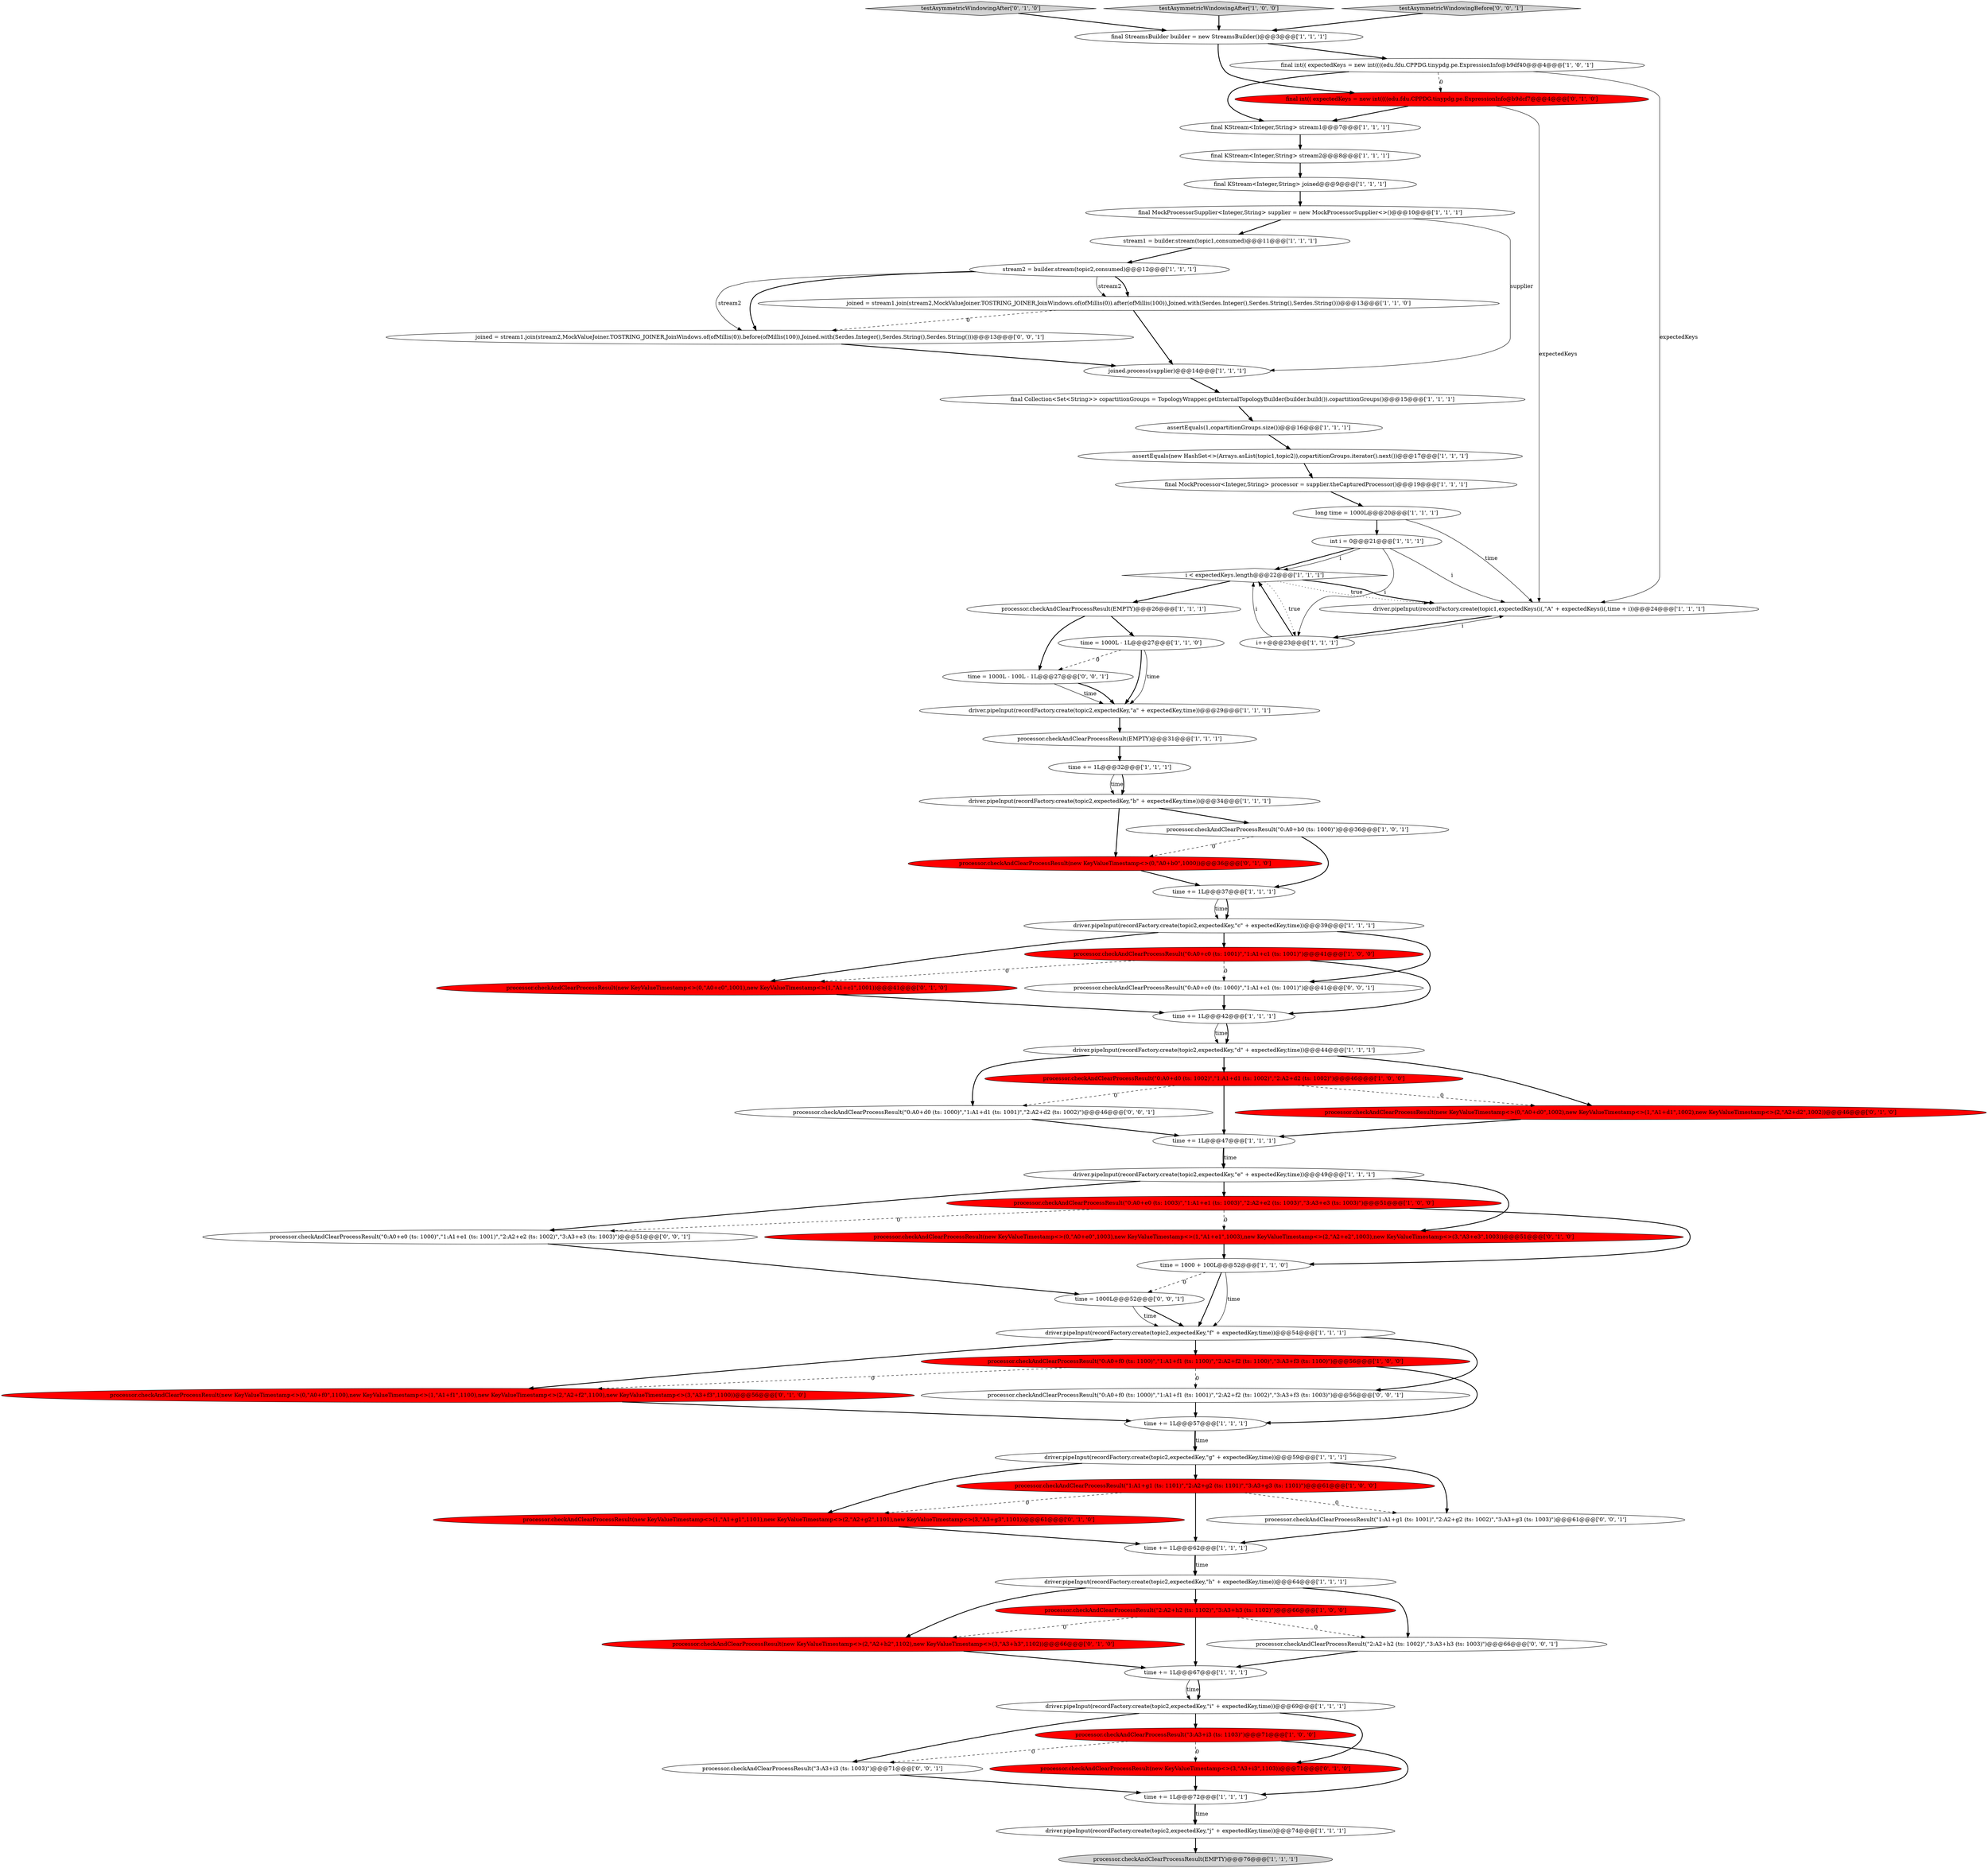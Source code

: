 digraph {
1 [style = filled, label = "final MockProcessor<Integer,String> processor = supplier.theCapturedProcessor()@@@19@@@['1', '1', '1']", fillcolor = white, shape = ellipse image = "AAA0AAABBB1BBB"];
42 [style = filled, label = "processor.checkAndClearProcessResult(\"0:A0+e0 (ts: 1003)\",\"1:A1+e1 (ts: 1003)\",\"2:A2+e2 (ts: 1003)\",\"3:A3+e3 (ts: 1003)\")@@@51@@@['1', '0', '0']", fillcolor = red, shape = ellipse image = "AAA1AAABBB1BBB"];
71 [style = filled, label = "processor.checkAndClearProcessResult(\"0:A0+d0 (ts: 1000)\",\"1:A1+d1 (ts: 1001)\",\"2:A2+d2 (ts: 1002)\")@@@46@@@['0', '0', '1']", fillcolor = white, shape = ellipse image = "AAA0AAABBB3BBB"];
52 [style = filled, label = "processor.checkAndClearProcessResult(new KeyValueTimestamp<>(0,\"A0+d0\",1002),new KeyValueTimestamp<>(1,\"A1+d1\",1002),new KeyValueTimestamp<>(2,\"A2+d2\",1002))@@@46@@@['0', '1', '0']", fillcolor = red, shape = ellipse image = "AAA1AAABBB2BBB"];
23 [style = filled, label = "time += 1L@@@42@@@['1', '1', '1']", fillcolor = white, shape = ellipse image = "AAA0AAABBB1BBB"];
44 [style = filled, label = "final Collection<Set<String>> copartitionGroups = TopologyWrapper.getInternalTopologyBuilder(builder.build()).copartitionGroups()@@@15@@@['1', '1', '1']", fillcolor = white, shape = ellipse image = "AAA0AAABBB1BBB"];
48 [style = filled, label = "joined = stream1.join(stream2,MockValueJoiner.TOSTRING_JOINER,JoinWindows.of(ofMillis(0)).after(ofMillis(100)),Joined.with(Serdes.Integer(),Serdes.String(),Serdes.String()))@@@13@@@['1', '1', '0']", fillcolor = white, shape = ellipse image = "AAA0AAABBB1BBB"];
68 [style = filled, label = "joined = stream1.join(stream2,MockValueJoiner.TOSTRING_JOINER,JoinWindows.of(ofMillis(0)).before(ofMillis(100)),Joined.with(Serdes.Integer(),Serdes.String(),Serdes.String()))@@@13@@@['0', '0', '1']", fillcolor = white, shape = ellipse image = "AAA0AAABBB3BBB"];
70 [style = filled, label = "processor.checkAndClearProcessResult(\"2:A2+h2 (ts: 1002)\",\"3:A3+h3 (ts: 1003)\")@@@66@@@['0', '0', '1']", fillcolor = white, shape = ellipse image = "AAA0AAABBB3BBB"];
40 [style = filled, label = "driver.pipeInput(recordFactory.create(topic2,expectedKey,\"c\" + expectedKey,time))@@@39@@@['1', '1', '1']", fillcolor = white, shape = ellipse image = "AAA0AAABBB1BBB"];
10 [style = filled, label = "time += 1L@@@67@@@['1', '1', '1']", fillcolor = white, shape = ellipse image = "AAA0AAABBB1BBB"];
37 [style = filled, label = "time += 1L@@@32@@@['1', '1', '1']", fillcolor = white, shape = ellipse image = "AAA0AAABBB1BBB"];
53 [style = filled, label = "testAsymmetricWindowingAfter['0', '1', '0']", fillcolor = lightgray, shape = diamond image = "AAA0AAABBB2BBB"];
64 [style = filled, label = "time = 1000L - 100L - 1L@@@27@@@['0', '0', '1']", fillcolor = white, shape = ellipse image = "AAA0AAABBB3BBB"];
15 [style = filled, label = "driver.pipeInput(recordFactory.create(topic2,expectedKey,\"f\" + expectedKey,time))@@@54@@@['1', '1', '1']", fillcolor = white, shape = ellipse image = "AAA0AAABBB1BBB"];
43 [style = filled, label = "int i = 0@@@21@@@['1', '1', '1']", fillcolor = white, shape = ellipse image = "AAA0AAABBB1BBB"];
50 [style = filled, label = "time = 1000 + 100L@@@52@@@['1', '1', '0']", fillcolor = white, shape = ellipse image = "AAA0AAABBB1BBB"];
69 [style = filled, label = "time = 1000L@@@52@@@['0', '0', '1']", fillcolor = white, shape = ellipse image = "AAA0AAABBB3BBB"];
11 [style = filled, label = "time += 1L@@@47@@@['1', '1', '1']", fillcolor = white, shape = ellipse image = "AAA0AAABBB1BBB"];
8 [style = filled, label = "final int(( expectedKeys = new int((((edu.fdu.CPPDG.tinypdg.pe.ExpressionInfo@b9df40@@@4@@@['1', '0', '1']", fillcolor = white, shape = ellipse image = "AAA0AAABBB1BBB"];
35 [style = filled, label = "driver.pipeInput(recordFactory.create(topic2,expectedKey,\"b\" + expectedKey,time))@@@34@@@['1', '1', '1']", fillcolor = white, shape = ellipse image = "AAA0AAABBB1BBB"];
56 [style = filled, label = "final int(( expectedKeys = new int((((edu.fdu.CPPDG.tinypdg.pe.ExpressionInfo@b9dcf7@@@4@@@['0', '1', '0']", fillcolor = red, shape = ellipse image = "AAA1AAABBB2BBB"];
5 [style = filled, label = "processor.checkAndClearProcessResult(\"1:A1+g1 (ts: 1101)\",\"2:A2+g2 (ts: 1101)\",\"3:A3+g3 (ts: 1101)\")@@@61@@@['1', '0', '0']", fillcolor = red, shape = ellipse image = "AAA1AAABBB1BBB"];
47 [style = filled, label = "processor.checkAndClearProcessResult(EMPTY)@@@76@@@['1', '1', '1']", fillcolor = lightgray, shape = ellipse image = "AAA0AAABBB1BBB"];
26 [style = filled, label = "driver.pipeInput(recordFactory.create(topic2,expectedKey,\"j\" + expectedKey,time))@@@74@@@['1', '1', '1']", fillcolor = white, shape = ellipse image = "AAA0AAABBB1BBB"];
36 [style = filled, label = "assertEquals(1,copartitionGroups.size())@@@16@@@['1', '1', '1']", fillcolor = white, shape = ellipse image = "AAA0AAABBB1BBB"];
29 [style = filled, label = "processor.checkAndClearProcessResult(\"0:A0+d0 (ts: 1002)\",\"1:A1+d1 (ts: 1002)\",\"2:A2+d2 (ts: 1002)\")@@@46@@@['1', '0', '0']", fillcolor = red, shape = ellipse image = "AAA1AAABBB1BBB"];
59 [style = filled, label = "processor.checkAndClearProcessResult(new KeyValueTimestamp<>(0,\"A0+b0\",1000))@@@36@@@['0', '1', '0']", fillcolor = red, shape = ellipse image = "AAA1AAABBB2BBB"];
31 [style = filled, label = "processor.checkAndClearProcessResult(EMPTY)@@@31@@@['1', '1', '1']", fillcolor = white, shape = ellipse image = "AAA0AAABBB1BBB"];
24 [style = filled, label = "driver.pipeInput(recordFactory.create(topic2,expectedKey,\"e\" + expectedKey,time))@@@49@@@['1', '1', '1']", fillcolor = white, shape = ellipse image = "AAA0AAABBB1BBB"];
58 [style = filled, label = "processor.checkAndClearProcessResult(new KeyValueTimestamp<>(0,\"A0+f0\",1100),new KeyValueTimestamp<>(1,\"A1+f1\",1100),new KeyValueTimestamp<>(2,\"A2+f2\",1100),new KeyValueTimestamp<>(3,\"A3+f3\",1100))@@@56@@@['0', '1', '0']", fillcolor = red, shape = ellipse image = "AAA1AAABBB2BBB"];
12 [style = filled, label = "time = 1000L - 1L@@@27@@@['1', '1', '0']", fillcolor = white, shape = ellipse image = "AAA0AAABBB1BBB"];
54 [style = filled, label = "processor.checkAndClearProcessResult(new KeyValueTimestamp<>(0,\"A0+c0\",1001),new KeyValueTimestamp<>(1,\"A1+c1\",1001))@@@41@@@['0', '1', '0']", fillcolor = red, shape = ellipse image = "AAA1AAABBB2BBB"];
63 [style = filled, label = "processor.checkAndClearProcessResult(\"1:A1+g1 (ts: 1001)\",\"2:A2+g2 (ts: 1002)\",\"3:A3+g3 (ts: 1003)\")@@@61@@@['0', '0', '1']", fillcolor = white, shape = ellipse image = "AAA0AAABBB3BBB"];
18 [style = filled, label = "driver.pipeInput(recordFactory.create(topic2,expectedKey,\"d\" + expectedKey,time))@@@44@@@['1', '1', '1']", fillcolor = white, shape = ellipse image = "AAA0AAABBB1BBB"];
67 [style = filled, label = "processor.checkAndClearProcessResult(\"0:A0+e0 (ts: 1000)\",\"1:A1+e1 (ts: 1001)\",\"2:A2+e2 (ts: 1002)\",\"3:A3+e3 (ts: 1003)\")@@@51@@@['0', '0', '1']", fillcolor = white, shape = ellipse image = "AAA0AAABBB3BBB"];
30 [style = filled, label = "final StreamsBuilder builder = new StreamsBuilder()@@@3@@@['1', '1', '1']", fillcolor = white, shape = ellipse image = "AAA0AAABBB1BBB"];
46 [style = filled, label = "joined.process(supplier)@@@14@@@['1', '1', '1']", fillcolor = white, shape = ellipse image = "AAA0AAABBB1BBB"];
57 [style = filled, label = "processor.checkAndClearProcessResult(new KeyValueTimestamp<>(0,\"A0+e0\",1003),new KeyValueTimestamp<>(1,\"A1+e1\",1003),new KeyValueTimestamp<>(2,\"A2+e2\",1003),new KeyValueTimestamp<>(3,\"A3+e3\",1003))@@@51@@@['0', '1', '0']", fillcolor = red, shape = ellipse image = "AAA1AAABBB2BBB"];
61 [style = filled, label = "processor.checkAndClearProcessResult(\"3:A3+i3 (ts: 1003)\")@@@71@@@['0', '0', '1']", fillcolor = white, shape = ellipse image = "AAA0AAABBB3BBB"];
14 [style = filled, label = "long time = 1000L@@@20@@@['1', '1', '1']", fillcolor = white, shape = ellipse image = "AAA0AAABBB1BBB"];
17 [style = filled, label = "driver.pipeInput(recordFactory.create(topic2,expectedKey,\"a\" + expectedKey,time))@@@29@@@['1', '1', '1']", fillcolor = white, shape = ellipse image = "AAA0AAABBB1BBB"];
62 [style = filled, label = "processor.checkAndClearProcessResult(\"0:A0+c0 (ts: 1000)\",\"1:A1+c1 (ts: 1001)\")@@@41@@@['0', '0', '1']", fillcolor = white, shape = ellipse image = "AAA0AAABBB3BBB"];
13 [style = filled, label = "processor.checkAndClearProcessResult(\"0:A0+c0 (ts: 1001)\",\"1:A1+c1 (ts: 1001)\")@@@41@@@['1', '0', '0']", fillcolor = red, shape = ellipse image = "AAA1AAABBB1BBB"];
41 [style = filled, label = "processor.checkAndClearProcessResult(\"0:A0+b0 (ts: 1000)\")@@@36@@@['1', '0', '1']", fillcolor = white, shape = ellipse image = "AAA0AAABBB1BBB"];
66 [style = filled, label = "processor.checkAndClearProcessResult(\"0:A0+f0 (ts: 1000)\",\"1:A1+f1 (ts: 1001)\",\"2:A2+f2 (ts: 1002)\",\"3:A3+f3 (ts: 1003)\")@@@56@@@['0', '0', '1']", fillcolor = white, shape = ellipse image = "AAA0AAABBB3BBB"];
22 [style = filled, label = "processor.checkAndClearProcessResult(EMPTY)@@@26@@@['1', '1', '1']", fillcolor = white, shape = ellipse image = "AAA0AAABBB1BBB"];
32 [style = filled, label = "stream1 = builder.stream(topic1,consumed)@@@11@@@['1', '1', '1']", fillcolor = white, shape = ellipse image = "AAA0AAABBB1BBB"];
20 [style = filled, label = "driver.pipeInput(recordFactory.create(topic2,expectedKey,\"g\" + expectedKey,time))@@@59@@@['1', '1', '1']", fillcolor = white, shape = ellipse image = "AAA0AAABBB1BBB"];
39 [style = filled, label = "processor.checkAndClearProcessResult(\"2:A2+h2 (ts: 1102)\",\"3:A3+h3 (ts: 1102)\")@@@66@@@['1', '0', '0']", fillcolor = red, shape = ellipse image = "AAA1AAABBB1BBB"];
9 [style = filled, label = "time += 1L@@@72@@@['1', '1', '1']", fillcolor = white, shape = ellipse image = "AAA0AAABBB1BBB"];
49 [style = filled, label = "testAsymmetricWindowingAfter['1', '0', '0']", fillcolor = lightgray, shape = diamond image = "AAA0AAABBB1BBB"];
45 [style = filled, label = "i < expectedKeys.length@@@22@@@['1', '1', '1']", fillcolor = white, shape = diamond image = "AAA0AAABBB1BBB"];
4 [style = filled, label = "driver.pipeInput(recordFactory.create(topic1,expectedKeys(i(,\"A\" + expectedKeys(i(,time + i))@@@24@@@['1', '1', '1']", fillcolor = white, shape = ellipse image = "AAA0AAABBB1BBB"];
51 [style = filled, label = "processor.checkAndClearProcessResult(new KeyValueTimestamp<>(2,\"A2+h2\",1102),new KeyValueTimestamp<>(3,\"A3+h3\",1102))@@@66@@@['0', '1', '0']", fillcolor = red, shape = ellipse image = "AAA1AAABBB2BBB"];
2 [style = filled, label = "i++@@@23@@@['1', '1', '1']", fillcolor = white, shape = ellipse image = "AAA0AAABBB1BBB"];
55 [style = filled, label = "processor.checkAndClearProcessResult(new KeyValueTimestamp<>(3,\"A3+i3\",1103))@@@71@@@['0', '1', '0']", fillcolor = red, shape = ellipse image = "AAA1AAABBB2BBB"];
3 [style = filled, label = "time += 1L@@@62@@@['1', '1', '1']", fillcolor = white, shape = ellipse image = "AAA0AAABBB1BBB"];
34 [style = filled, label = "final KStream<Integer,String> joined@@@9@@@['1', '1', '1']", fillcolor = white, shape = ellipse image = "AAA0AAABBB1BBB"];
27 [style = filled, label = "driver.pipeInput(recordFactory.create(topic2,expectedKey,\"h\" + expectedKey,time))@@@64@@@['1', '1', '1']", fillcolor = white, shape = ellipse image = "AAA0AAABBB1BBB"];
33 [style = filled, label = "driver.pipeInput(recordFactory.create(topic2,expectedKey,\"i\" + expectedKey,time))@@@69@@@['1', '1', '1']", fillcolor = white, shape = ellipse image = "AAA0AAABBB1BBB"];
21 [style = filled, label = "final MockProcessorSupplier<Integer,String> supplier = new MockProcessorSupplier<>()@@@10@@@['1', '1', '1']", fillcolor = white, shape = ellipse image = "AAA0AAABBB1BBB"];
0 [style = filled, label = "final KStream<Integer,String> stream1@@@7@@@['1', '1', '1']", fillcolor = white, shape = ellipse image = "AAA0AAABBB1BBB"];
16 [style = filled, label = "assertEquals(new HashSet<>(Arrays.asList(topic1,topic2)),copartitionGroups.iterator().next())@@@17@@@['1', '1', '1']", fillcolor = white, shape = ellipse image = "AAA0AAABBB1BBB"];
28 [style = filled, label = "time += 1L@@@37@@@['1', '1', '1']", fillcolor = white, shape = ellipse image = "AAA0AAABBB1BBB"];
65 [style = filled, label = "testAsymmetricWindowingBefore['0', '0', '1']", fillcolor = lightgray, shape = diamond image = "AAA0AAABBB3BBB"];
7 [style = filled, label = "time += 1L@@@57@@@['1', '1', '1']", fillcolor = white, shape = ellipse image = "AAA0AAABBB1BBB"];
19 [style = filled, label = "final KStream<Integer,String> stream2@@@8@@@['1', '1', '1']", fillcolor = white, shape = ellipse image = "AAA0AAABBB1BBB"];
38 [style = filled, label = "processor.checkAndClearProcessResult(\"0:A0+f0 (ts: 1100)\",\"1:A1+f1 (ts: 1100)\",\"2:A2+f2 (ts: 1100)\",\"3:A3+f3 (ts: 1100)\")@@@56@@@['1', '0', '0']", fillcolor = red, shape = ellipse image = "AAA1AAABBB1BBB"];
6 [style = filled, label = "processor.checkAndClearProcessResult(\"3:A3+i3 (ts: 1103)\")@@@71@@@['1', '0', '0']", fillcolor = red, shape = ellipse image = "AAA1AAABBB1BBB"];
60 [style = filled, label = "processor.checkAndClearProcessResult(new KeyValueTimestamp<>(1,\"A1+g1\",1101),new KeyValueTimestamp<>(2,\"A2+g2\",1101),new KeyValueTimestamp<>(3,\"A3+g3\",1101))@@@61@@@['0', '1', '0']", fillcolor = red, shape = ellipse image = "AAA1AAABBB2BBB"];
25 [style = filled, label = "stream2 = builder.stream(topic2,consumed)@@@12@@@['1', '1', '1']", fillcolor = white, shape = ellipse image = "AAA0AAABBB1BBB"];
5->3 [style = bold, label=""];
31->37 [style = bold, label=""];
71->11 [style = bold, label=""];
8->4 [style = solid, label="expectedKeys"];
39->51 [style = dashed, label="0"];
35->41 [style = bold, label=""];
29->71 [style = dashed, label="0"];
24->57 [style = bold, label=""];
45->4 [style = dotted, label="true"];
69->15 [style = bold, label=""];
14->4 [style = solid, label="time"];
25->48 [style = bold, label=""];
51->10 [style = bold, label=""];
40->13 [style = bold, label=""];
24->67 [style = bold, label=""];
29->52 [style = dashed, label="0"];
41->28 [style = bold, label=""];
3->27 [style = bold, label=""];
67->69 [style = bold, label=""];
8->0 [style = bold, label=""];
9->26 [style = bold, label=""];
6->55 [style = dashed, label="0"];
20->60 [style = bold, label=""];
50->69 [style = dashed, label="0"];
38->7 [style = bold, label=""];
45->22 [style = bold, label=""];
32->25 [style = bold, label=""];
42->57 [style = dashed, label="0"];
27->51 [style = bold, label=""];
56->4 [style = solid, label="expectedKeys"];
62->23 [style = bold, label=""];
30->8 [style = bold, label=""];
28->40 [style = solid, label="time"];
22->64 [style = bold, label=""];
37->35 [style = solid, label="time"];
20->63 [style = bold, label=""];
64->17 [style = solid, label="time"];
38->66 [style = dashed, label="0"];
15->38 [style = bold, label=""];
19->34 [style = bold, label=""];
40->62 [style = bold, label=""];
66->7 [style = bold, label=""];
0->19 [style = bold, label=""];
26->47 [style = bold, label=""];
15->66 [style = bold, label=""];
53->30 [style = bold, label=""];
4->2 [style = bold, label=""];
3->27 [style = solid, label="time"];
13->62 [style = dashed, label="0"];
14->43 [style = bold, label=""];
43->45 [style = bold, label=""];
25->68 [style = solid, label="stream2"];
25->48 [style = solid, label="stream2"];
2->4 [style = solid, label="i"];
23->18 [style = solid, label="time"];
36->16 [style = bold, label=""];
59->28 [style = bold, label=""];
9->26 [style = solid, label="time"];
2->45 [style = solid, label="i"];
38->58 [style = dashed, label="0"];
27->70 [style = bold, label=""];
29->11 [style = bold, label=""];
55->9 [style = bold, label=""];
46->44 [style = bold, label=""];
50->15 [style = solid, label="time"];
43->4 [style = solid, label="i"];
65->30 [style = bold, label=""];
64->17 [style = bold, label=""];
45->2 [style = dotted, label="true"];
10->33 [style = solid, label="time"];
15->58 [style = bold, label=""];
6->61 [style = dashed, label="0"];
33->55 [style = bold, label=""];
12->17 [style = bold, label=""];
7->20 [style = bold, label=""];
11->24 [style = bold, label=""];
5->60 [style = dashed, label="0"];
35->59 [style = bold, label=""];
42->67 [style = dashed, label="0"];
48->46 [style = bold, label=""];
48->68 [style = dashed, label="0"];
12->64 [style = dashed, label="0"];
60->3 [style = bold, label=""];
43->45 [style = solid, label="i"];
27->39 [style = bold, label=""];
21->46 [style = solid, label="supplier"];
58->7 [style = bold, label=""];
16->1 [style = bold, label=""];
49->30 [style = bold, label=""];
25->68 [style = bold, label=""];
2->45 [style = bold, label=""];
10->33 [style = bold, label=""];
50->15 [style = bold, label=""];
37->35 [style = bold, label=""];
18->52 [style = bold, label=""];
63->3 [style = bold, label=""];
23->18 [style = bold, label=""];
13->54 [style = dashed, label="0"];
34->21 [style = bold, label=""];
54->23 [style = bold, label=""];
24->42 [style = bold, label=""];
52->11 [style = bold, label=""];
7->20 [style = solid, label="time"];
33->61 [style = bold, label=""];
40->54 [style = bold, label=""];
39->70 [style = dashed, label="0"];
42->50 [style = bold, label=""];
44->36 [style = bold, label=""];
28->40 [style = bold, label=""];
68->46 [style = bold, label=""];
57->50 [style = bold, label=""];
11->24 [style = solid, label="time"];
17->31 [style = bold, label=""];
33->6 [style = bold, label=""];
56->0 [style = bold, label=""];
61->9 [style = bold, label=""];
20->5 [style = bold, label=""];
45->4 [style = bold, label=""];
18->71 [style = bold, label=""];
43->2 [style = solid, label="i"];
5->63 [style = dashed, label="0"];
8->56 [style = dashed, label="0"];
18->29 [style = bold, label=""];
22->12 [style = bold, label=""];
21->32 [style = bold, label=""];
39->10 [style = bold, label=""];
13->23 [style = bold, label=""];
30->56 [style = bold, label=""];
1->14 [style = bold, label=""];
69->15 [style = solid, label="time"];
6->9 [style = bold, label=""];
41->59 [style = dashed, label="0"];
12->17 [style = solid, label="time"];
70->10 [style = bold, label=""];
}
